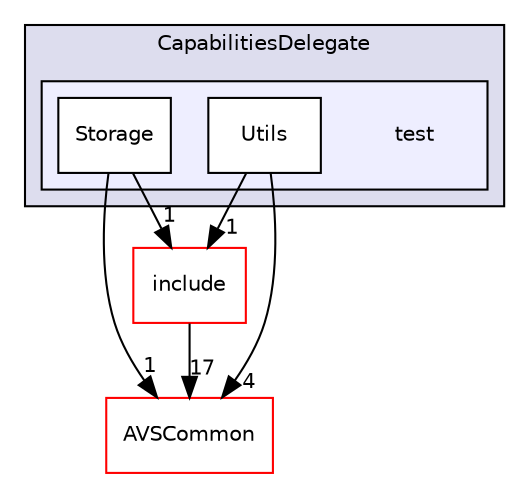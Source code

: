digraph "/home/ANT.AMAZON.COM/womw/workplace/1.19_release/doxy/avs-device-sdk/CapabilitiesDelegate/test" {
  compound=true
  node [ fontsize="10", fontname="Helvetica"];
  edge [ labelfontsize="10", labelfontname="Helvetica"];
  subgraph clusterdir_924a657fe36215a0159270de1b610651 {
    graph [ bgcolor="#ddddee", pencolor="black", label="CapabilitiesDelegate" fontname="Helvetica", fontsize="10", URL="dir_924a657fe36215a0159270de1b610651.html"]
  subgraph clusterdir_28647357adb2301cd82a75786fa679b0 {
    graph [ bgcolor="#eeeeff", pencolor="black", label="" URL="dir_28647357adb2301cd82a75786fa679b0.html"];
    dir_28647357adb2301cd82a75786fa679b0 [shape=plaintext label="test"];
    dir_72b64a80a8f79b71b79dc1fe9979e703 [shape=box label="Storage" color="black" fillcolor="white" style="filled" URL="dir_72b64a80a8f79b71b79dc1fe9979e703.html"];
    dir_8b5aff9bd302c0c81cbc0c82e968b5fc [shape=box label="Utils" color="black" fillcolor="white" style="filled" URL="dir_8b5aff9bd302c0c81cbc0c82e968b5fc.html"];
  }
  }
  dir_13e65effb2bde530b17b3d5eefcd0266 [shape=box label="AVSCommon" fillcolor="white" style="filled" color="red" URL="dir_13e65effb2bde530b17b3d5eefcd0266.html"];
  dir_872c8767738f6c0aba43e56d09bbdc21 [shape=box label="include" fillcolor="white" style="filled" color="red" URL="dir_872c8767738f6c0aba43e56d09bbdc21.html"];
  dir_8b5aff9bd302c0c81cbc0c82e968b5fc->dir_13e65effb2bde530b17b3d5eefcd0266 [headlabel="4", labeldistance=1.5 headhref="dir_000169_000017.html"];
  dir_8b5aff9bd302c0c81cbc0c82e968b5fc->dir_872c8767738f6c0aba43e56d09bbdc21 [headlabel="1", labeldistance=1.5 headhref="dir_000169_000161.html"];
  dir_872c8767738f6c0aba43e56d09bbdc21->dir_13e65effb2bde530b17b3d5eefcd0266 [headlabel="17", labeldistance=1.5 headhref="dir_000161_000017.html"];
  dir_72b64a80a8f79b71b79dc1fe9979e703->dir_13e65effb2bde530b17b3d5eefcd0266 [headlabel="1", labeldistance=1.5 headhref="dir_000168_000017.html"];
  dir_72b64a80a8f79b71b79dc1fe9979e703->dir_872c8767738f6c0aba43e56d09bbdc21 [headlabel="1", labeldistance=1.5 headhref="dir_000168_000161.html"];
}
